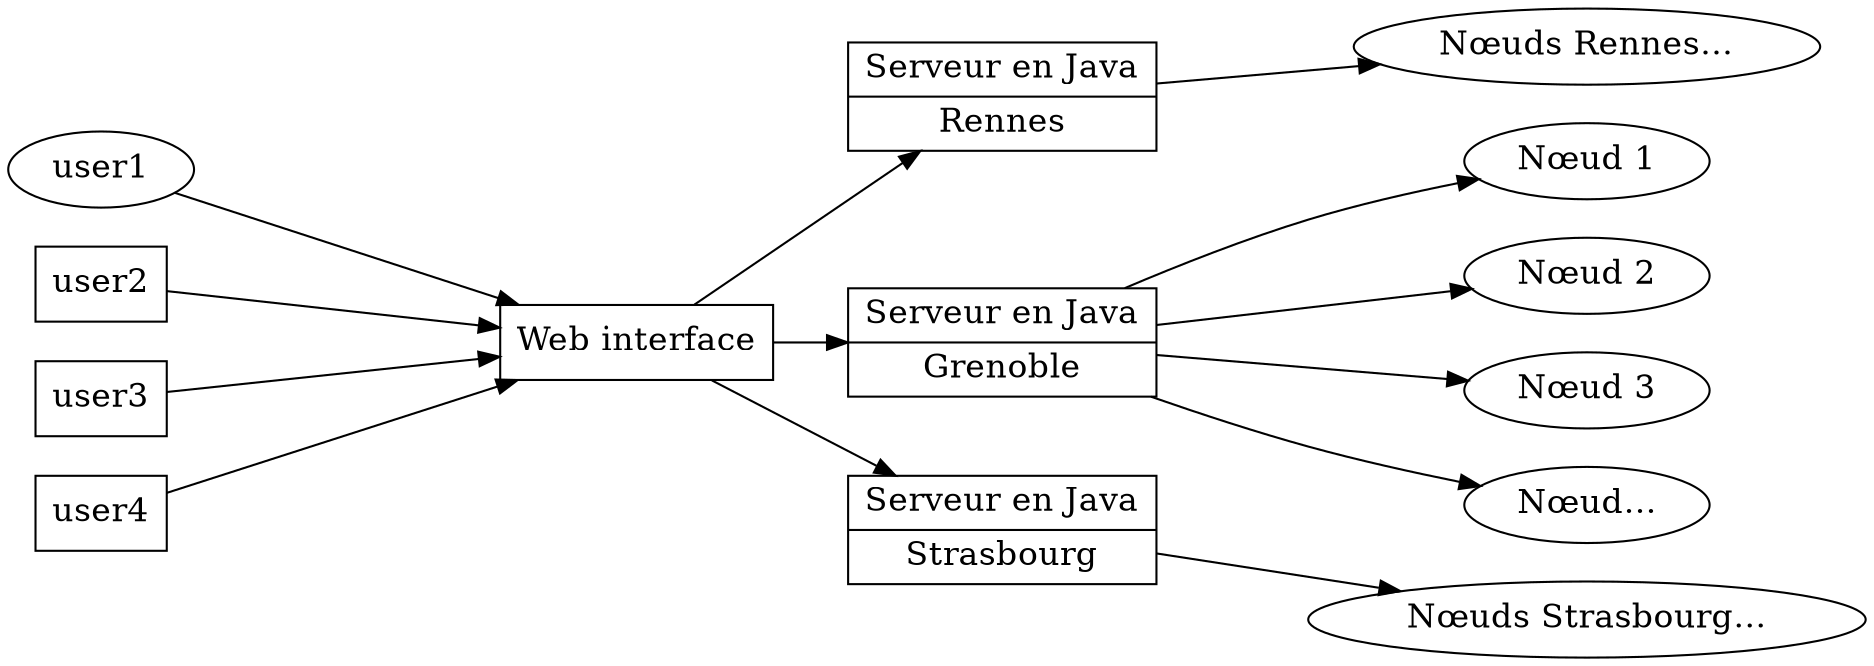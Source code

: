 digraph g {
    graph [
        rankdir = "LR"
    ];
    node [
        fontsize = "16"
        shape = "record"
    ];


    "user1" [ shape = "ellipse"];
    "user1" -> "Web interface" [minlen=4]
    "user2" -> "Web interface" [minlen=4]
    "user3" -> "Web interface" [minlen=4]
    "user4" -> "Web interface" [minlen=4]

    "EH Rennes" [ label = "Serveur en Java | Rennes" ];
    "EH Grenoble" [ label = "Serveur en Java | Grenoble" ];
    "EH Strasbourg" [ label = "Serveur en Java | Strasbourg" ];
    "Web interface" -> "EH Grenoble"
    "Web interface" -> "EH Rennes"
    "Web interface" -> "EH Strasbourg"

    "Nœuds Rennes…" [shape=ellipse]
    "Nœud 1" [shape=ellipse]
    "Nœud 2" [shape=ellipse]
    "Nœud 3" [shape=ellipse]
    "Nœud…" [shape=ellipse]
    "Nœuds Strasbourg…" [shape=ellipse]

    "EH Rennes" -> "Nœuds Rennes…" [minlen=2]
    "EH Grenoble" -> "Nœud 1" [minlen=2]
    "EH Grenoble" -> "Nœud 2" [minlen=2]
    "EH Grenoble" -> "Nœud 3" [minlen=2]
    "EH Grenoble" -> "Nœud…" [minlen=2]
    "EH Strasbourg" -> "Nœuds Strasbourg…" [minlen=2]

}
